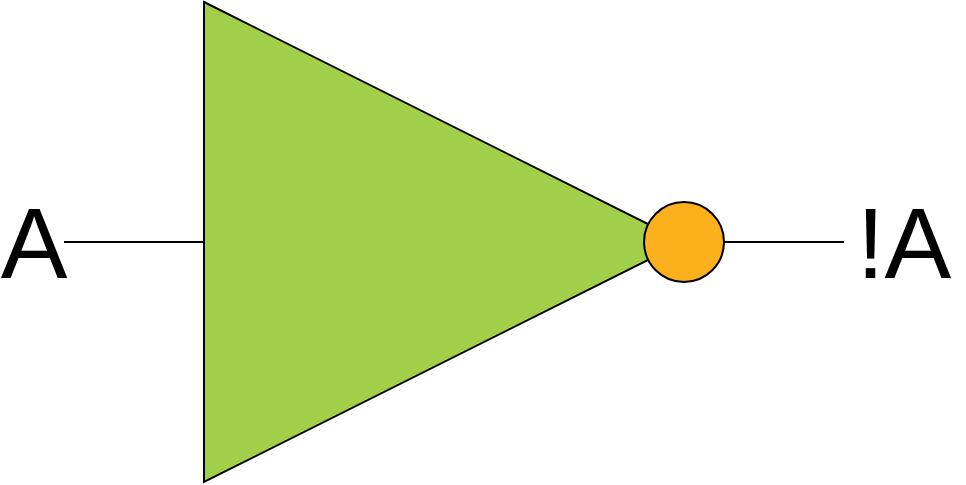 <mxfile version="13.5.1" type="device"><diagram id="tFPdtOKYiH6UtCTCFxdF" name="Page-1"><mxGraphModel dx="1024" dy="592" grid="1" gridSize="10" guides="1" tooltips="1" connect="1" arrows="1" fold="1" page="1" pageScale="1" pageWidth="1100" pageHeight="850" math="0" shadow="0"><root><mxCell id="0"/><mxCell id="1" parent="0"/><mxCell id="6OJkeQXri4oJ7TsU05Rw-10" value="&lt;font style=&quot;font-size: 50px&quot;&gt;A&lt;/font&gt;" style="text;html=1;strokeColor=none;fillColor=none;align=center;verticalAlign=middle;whiteSpace=wrap;rounded=0;" parent="1" vertex="1"><mxGeometry x="270" y="285" width="30" height="30" as="geometry"/></mxCell><mxCell id="6OJkeQXri4oJ7TsU05Rw-12" value="&lt;span style=&quot;font-size: 50px&quot;&gt;!A&lt;/span&gt;" style="text;html=1;strokeColor=none;fillColor=none;align=center;verticalAlign=middle;whiteSpace=wrap;rounded=0;" parent="1" vertex="1"><mxGeometry x="690" y="285" width="60" height="30" as="geometry"/></mxCell><mxCell id="fTvP6Vs4aacVqtdkLp8y-5" style="edgeStyle=orthogonalEdgeStyle;rounded=0;orthogonalLoop=1;jettySize=auto;html=1;exitX=0;exitY=0.5;exitDx=0;exitDy=0;entryX=1;entryY=0.5;entryDx=0;entryDy=0;endArrow=none;endFill=0;" edge="1" parent="1" source="fTvP6Vs4aacVqtdkLp8y-2" target="6OJkeQXri4oJ7TsU05Rw-10"><mxGeometry relative="1" as="geometry"/></mxCell><mxCell id="fTvP6Vs4aacVqtdkLp8y-2" value="" style="triangle;whiteSpace=wrap;html=1;fillColor=#A2CF49;aspect=fixed;" vertex="1" parent="1"><mxGeometry x="370" y="180" width="240" height="240" as="geometry"/></mxCell><mxCell id="fTvP6Vs4aacVqtdkLp8y-4" style="edgeStyle=orthogonalEdgeStyle;rounded=0;orthogonalLoop=1;jettySize=auto;html=1;exitX=1;exitY=0.5;exitDx=0;exitDy=0;entryX=0;entryY=0.5;entryDx=0;entryDy=0;endArrow=none;endFill=0;" edge="1" parent="1" source="fTvP6Vs4aacVqtdkLp8y-3" target="6OJkeQXri4oJ7TsU05Rw-12"><mxGeometry relative="1" as="geometry"/></mxCell><mxCell id="fTvP6Vs4aacVqtdkLp8y-3" value="" style="ellipse;whiteSpace=wrap;html=1;aspect=fixed;fillColor=#FCB11C;" vertex="1" parent="1"><mxGeometry x="590" y="280" width="40" height="40" as="geometry"/></mxCell></root></mxGraphModel></diagram></mxfile>